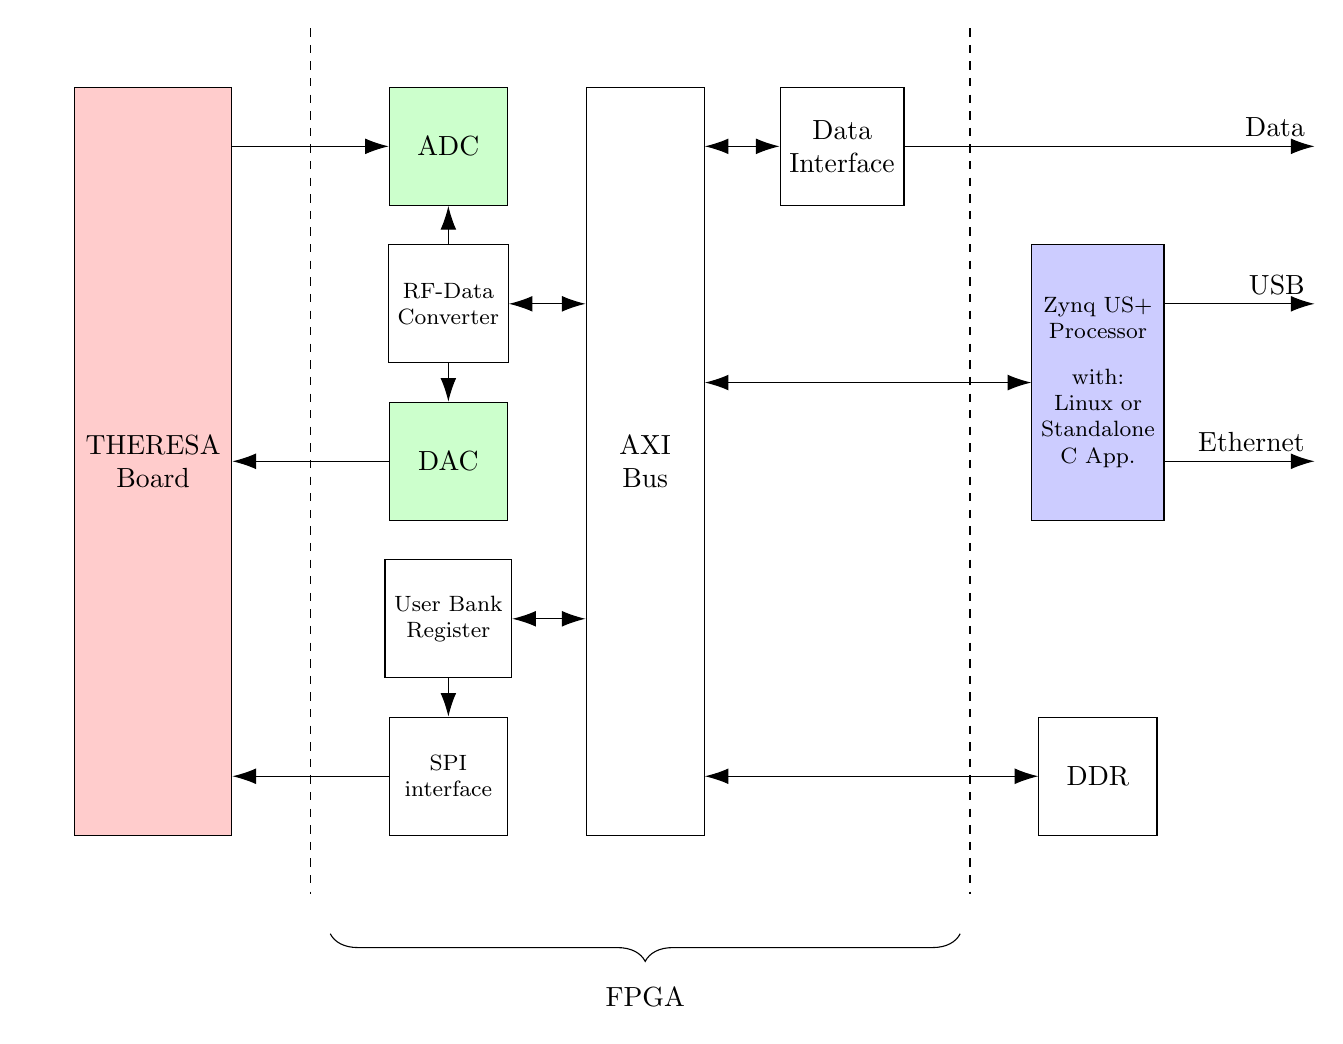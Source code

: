 \usetikzlibrary{calc}
\definecolor{kitgreen}{rgb}{0,0.588,0.51}
\definecolor{kitblue}{rgb}{0.275,0.392,0.667}

\def\arrlen{3mm}
\def\arrwidth{2mm}

\begin{tikzpicture}
\node[rectangle,draw,fill=green!20,minimum height=1.5cm,minimum width=1.5cm,align=center] (adc) at (0,0) {ADC};
\node[rectangle,draw,minimum height=1.5cm,minimum width=1.5cm,align=center,font=\footnotesize] (rf) at (0,-2) {RF-Data\\Converter};
\node[rectangle,draw,fill=green!20,minimum height=1.5cm,minimum width=1.5cm,align=center] (dac) at (0,-4) {DAC};
\node[rectangle,draw,minimum height=1.5cm,minimum width=1.5cm,align=center,font=\footnotesize] (user) at (0,-6) {User Bank\\Register};
\node[rectangle,draw,minimum height=1.5cm,minimum width=1.5cm,align=center,font=\footnotesize] (spi) at (0,-8) {SPI\\interface};

\node[rectangle,draw,minimum height=4*2cm+1.5cm,minimum width=1.5cm,align=center] (axi) at ($(adc.north) !0.5! (spi.south) + (2.5,0)$) {AXI\\Bus};
\node[rectangle,draw,fill=red!20,minimum height=4*2cm+1.5cm,minimum width=2cm,align=center] (th) at ($(adc.north) !0.5! (spi.south) + (-3.75,0)$) {THERESA\\Board};

\node[rectangle,draw,minimum height=1.5cm,minimum width=1.5cm,align=center] (di) at (5,0) {Data\\Interface};
\node[rectangle,draw,fill=blue!20,minimum height=3.5cm,minimum width=1.5cm,align=center,font=\footnotesize] (cpu) at (8.25,-3) {Zynq US+\\Processor\\[2ex]with:\\Linux or\\Standalone\\C App.};
\node[rectangle,draw,minimum height=1.5cm,minimum width=1.5cm,align=center] (ddr) at (8.25,-8) {DDR};

\draw[dashed] (-1.75,1.5) -- +(0,-11);
\draw[dashed] (6.625,1.5) -- +(0,-11);

\draw[{Latex[length=\arrlen,width=\arrwidth]}-{Latex[length=\arrlen,width=\arrwidth]}] (rf) to (\tikztostart -| axi.west);
\draw[{Latex[length=\arrlen,width=\arrwidth]}-{Latex[length=\arrlen,width=\arrwidth]}] (user) to (\tikztostart -| axi.west);
\draw[-{Latex[length=\arrlen,width=\arrwidth]}] (user) to (spi);
\draw[-{Latex[length=\arrlen,width=\arrwidth]}] (spi) to (\tikztostart -| th.east);
\draw[-{Latex[length=\arrlen,width=\arrwidth]}] (dac) to (\tikztostart -| th.east);
\draw[{Latex[length=\arrlen,width=\arrwidth]}-] (adc) to (\tikztostart -| th.east);
\draw[-{Latex[length=\arrlen,width=\arrwidth]}] (rf) to (adc);
\draw[-{Latex[length=\arrlen,width=\arrwidth]}] (rf) to (dac);
\draw[{Latex[length=\arrlen,width=\arrwidth]}-{Latex[length=\arrlen,width=\arrwidth]}] (di) to (\tikztostart -| axi.east);
\draw[-{Latex[length=\arrlen,width=\arrwidth]}] (di) to +(6,0) coordinate (endref) node[anchor=south east] {Data};
\draw[{Latex[length=\arrlen,width=\arrwidth]}-{Latex[length=\arrlen,width=\arrwidth]}] (cpu) to (\tikztostart -| axi.east);
\draw[{Latex[length=\arrlen,width=\arrwidth]}-{Latex[length=\arrlen,width=\arrwidth]}] (ddr) to (\tikztostart -| axi.east);

\coordinate (cpuA) at ($(cpu.east)+(0,1)$);
\coordinate (cpuB) at ($(cpu.east)+(0,-1)$);
\draw[-{Latex[length=\arrlen,width=\arrwidth]}] (cpuA) to (endref |- cpuA) node[anchor=south east] {USB};
\draw[-{Latex[length=\arrlen,width=\arrwidth]}] (cpuB) to (endref |- cpuB) node[anchor=south east] {Ethernet};

\draw [decorate,decoration={brace,amplitude=10pt}] (6.5,-10) -- +(-8,0) node [black,midway,yshift=-0.8cm] {FPGA};
\end{tikzpicture}